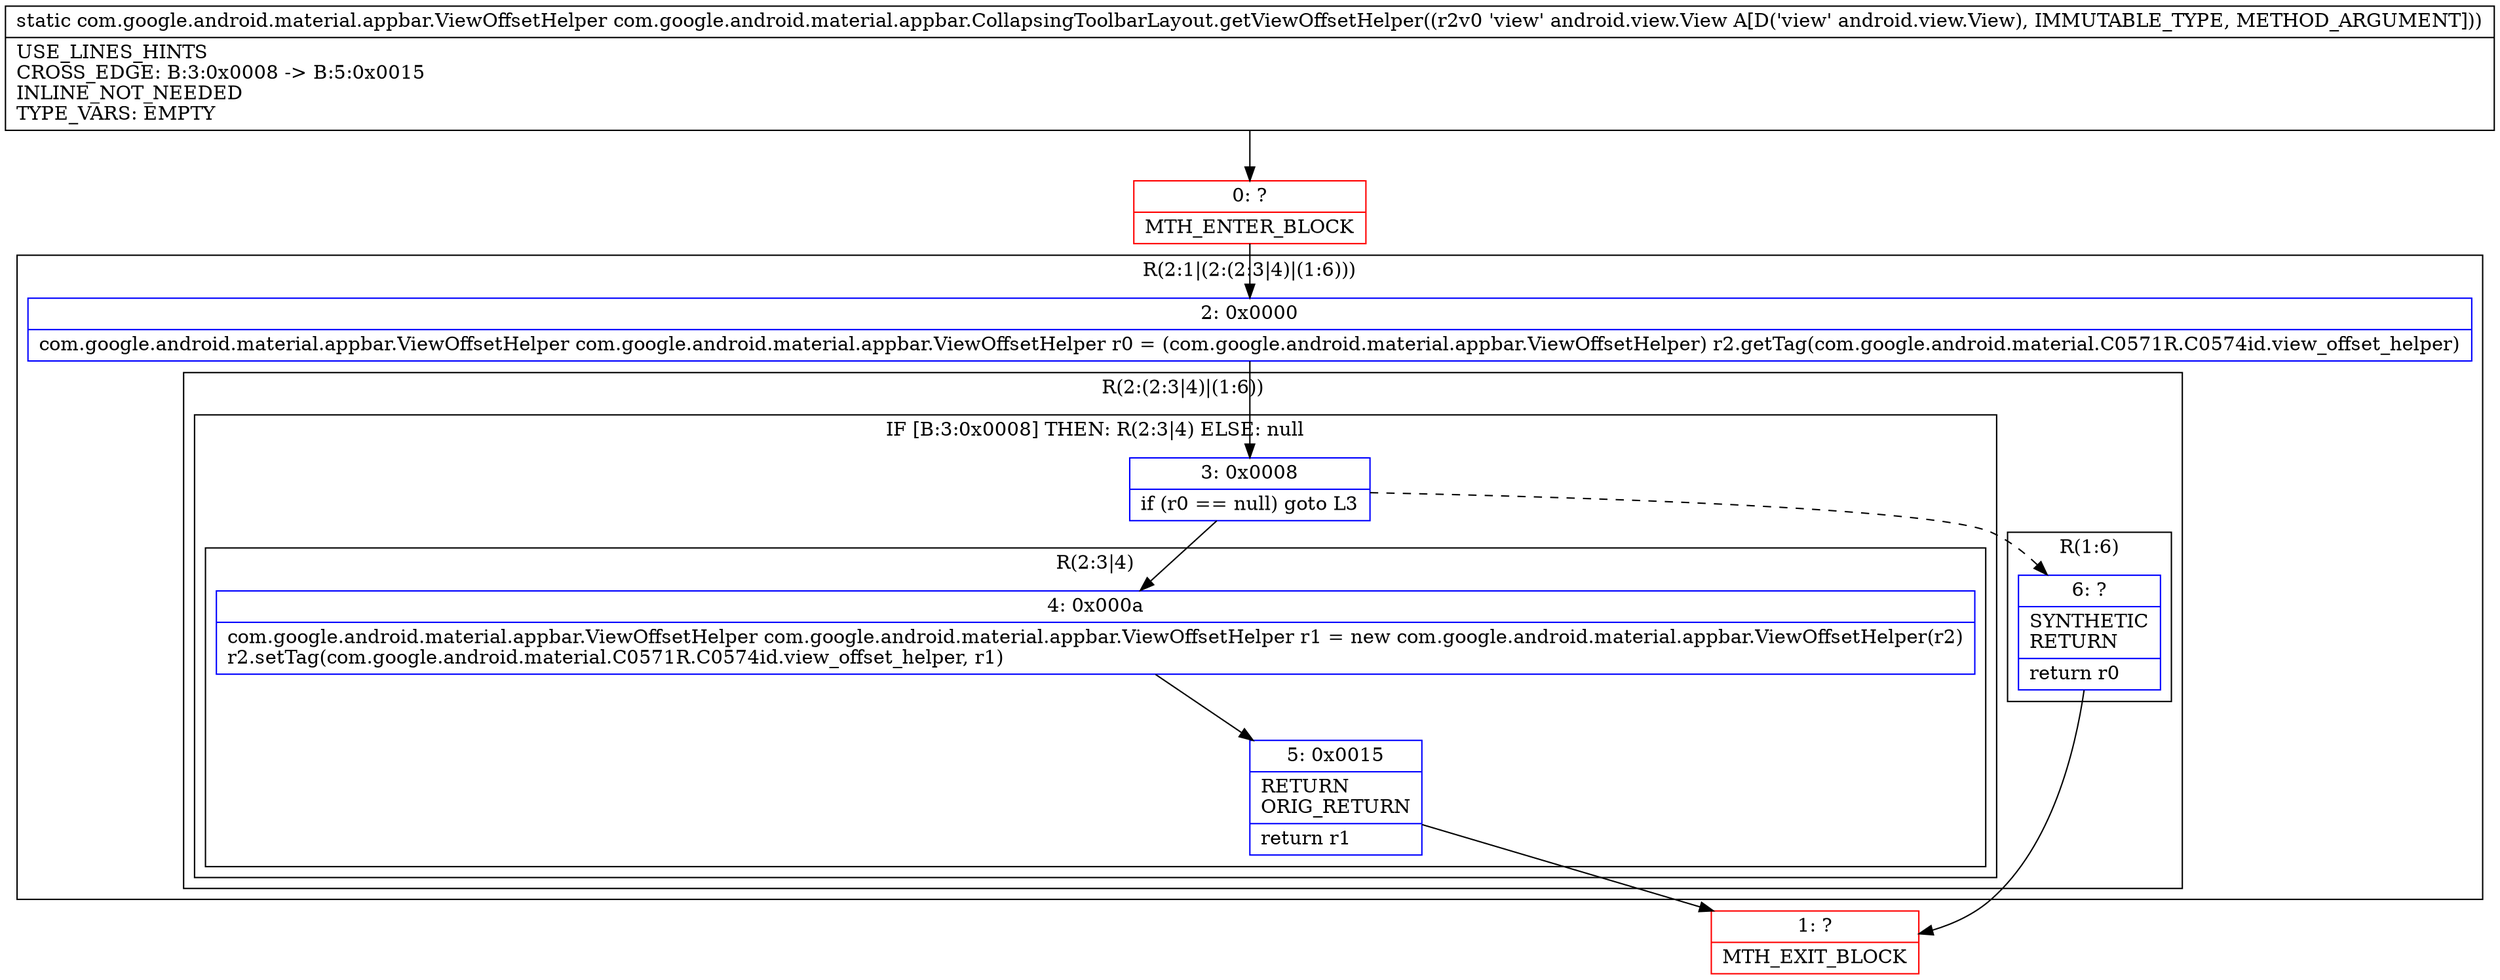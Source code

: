 digraph "CFG forcom.google.android.material.appbar.CollapsingToolbarLayout.getViewOffsetHelper(Landroid\/view\/View;)Lcom\/google\/android\/material\/appbar\/ViewOffsetHelper;" {
subgraph cluster_Region_1903595467 {
label = "R(2:1|(2:(2:3|4)|(1:6)))";
node [shape=record,color=blue];
Node_2 [shape=record,label="{2\:\ 0x0000|com.google.android.material.appbar.ViewOffsetHelper com.google.android.material.appbar.ViewOffsetHelper r0 = (com.google.android.material.appbar.ViewOffsetHelper) r2.getTag(com.google.android.material.C0571R.C0574id.view_offset_helper)\l}"];
subgraph cluster_Region_422960298 {
label = "R(2:(2:3|4)|(1:6))";
node [shape=record,color=blue];
subgraph cluster_IfRegion_232020908 {
label = "IF [B:3:0x0008] THEN: R(2:3|4) ELSE: null";
node [shape=record,color=blue];
Node_3 [shape=record,label="{3\:\ 0x0008|if (r0 == null) goto L3\l}"];
subgraph cluster_Region_180761304 {
label = "R(2:3|4)";
node [shape=record,color=blue];
Node_4 [shape=record,label="{4\:\ 0x000a|com.google.android.material.appbar.ViewOffsetHelper com.google.android.material.appbar.ViewOffsetHelper r1 = new com.google.android.material.appbar.ViewOffsetHelper(r2)\lr2.setTag(com.google.android.material.C0571R.C0574id.view_offset_helper, r1)\l}"];
Node_5 [shape=record,label="{5\:\ 0x0015|RETURN\lORIG_RETURN\l|return r1\l}"];
}
}
subgraph cluster_Region_906410362 {
label = "R(1:6)";
node [shape=record,color=blue];
Node_6 [shape=record,label="{6\:\ ?|SYNTHETIC\lRETURN\l|return r0\l}"];
}
}
}
Node_0 [shape=record,color=red,label="{0\:\ ?|MTH_ENTER_BLOCK\l}"];
Node_1 [shape=record,color=red,label="{1\:\ ?|MTH_EXIT_BLOCK\l}"];
MethodNode[shape=record,label="{static com.google.android.material.appbar.ViewOffsetHelper com.google.android.material.appbar.CollapsingToolbarLayout.getViewOffsetHelper((r2v0 'view' android.view.View A[D('view' android.view.View), IMMUTABLE_TYPE, METHOD_ARGUMENT]))  | USE_LINES_HINTS\lCROSS_EDGE: B:3:0x0008 \-\> B:5:0x0015\lINLINE_NOT_NEEDED\lTYPE_VARS: EMPTY\l}"];
MethodNode -> Node_0;Node_2 -> Node_3;
Node_3 -> Node_4;
Node_3 -> Node_6[style=dashed];
Node_4 -> Node_5;
Node_5 -> Node_1;
Node_6 -> Node_1;
Node_0 -> Node_2;
}

